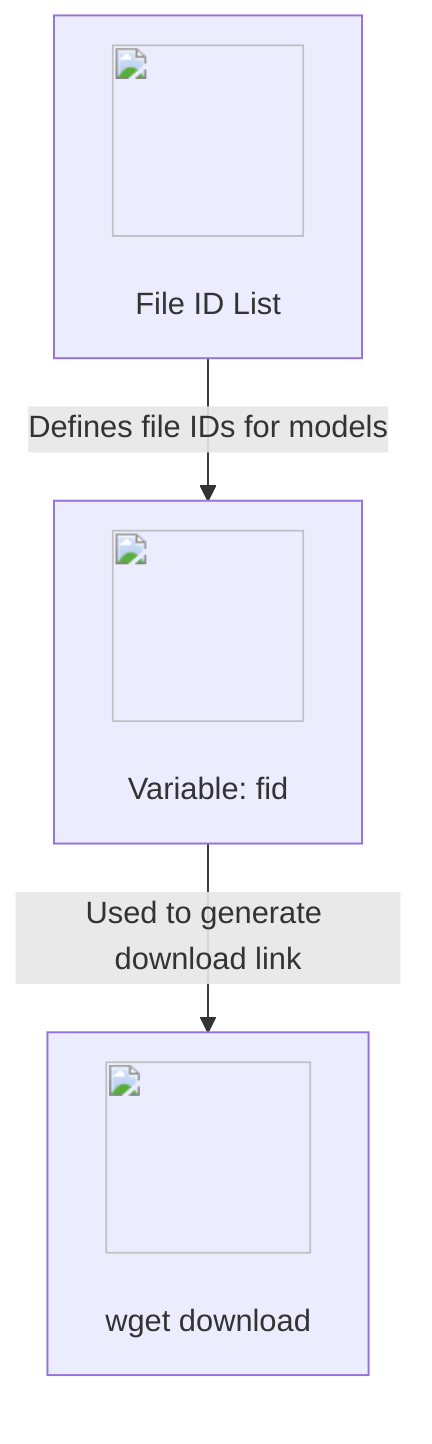 graph TD
    A["<img src='icons/file.svg' width=100 height=100/> <br/> File ID List"] -->|"Defines file IDs for models"| B["<img src='icons/column_split.svg' width=100 height=100/> <br/> Variable: fid"]
    B -->|"Used to generate download link"| C["<img src='icons/file.svg' width=100 height=100/> <br/> wget download"]